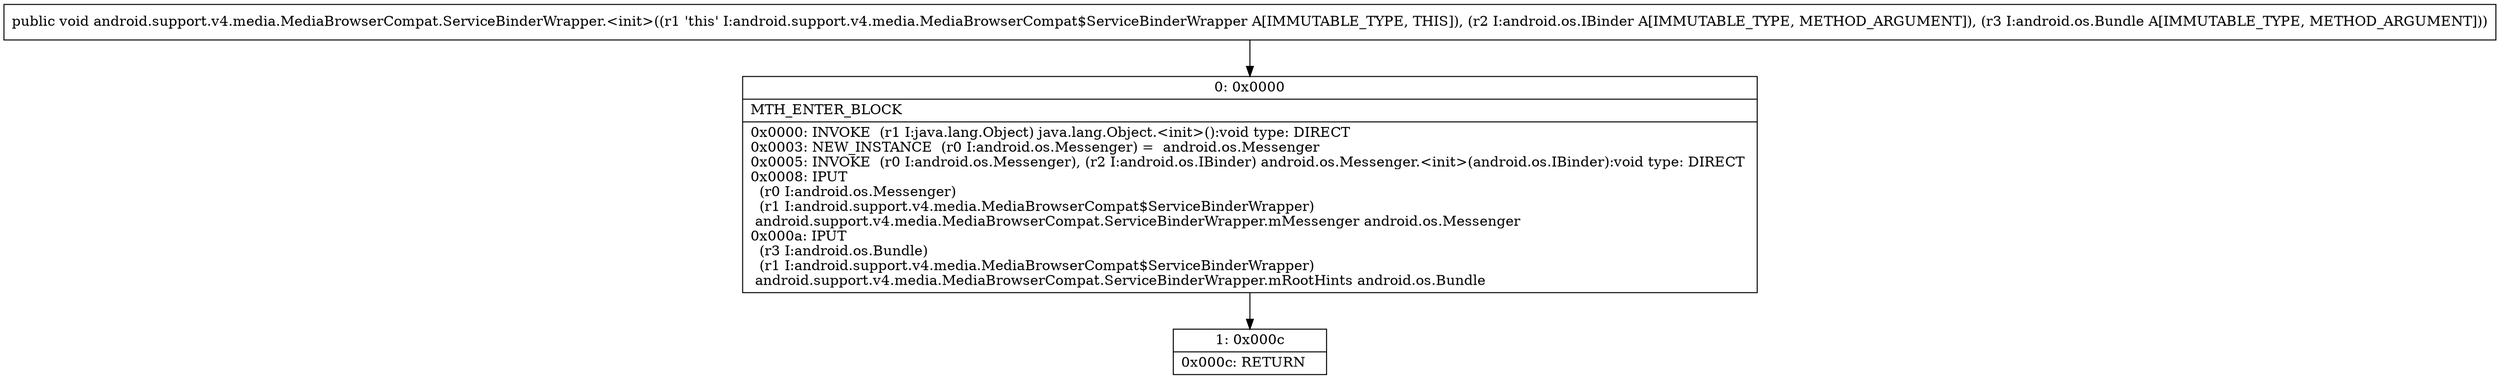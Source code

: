 digraph "CFG forandroid.support.v4.media.MediaBrowserCompat.ServiceBinderWrapper.\<init\>(Landroid\/os\/IBinder;Landroid\/os\/Bundle;)V" {
Node_0 [shape=record,label="{0\:\ 0x0000|MTH_ENTER_BLOCK\l|0x0000: INVOKE  (r1 I:java.lang.Object) java.lang.Object.\<init\>():void type: DIRECT \l0x0003: NEW_INSTANCE  (r0 I:android.os.Messenger) =  android.os.Messenger \l0x0005: INVOKE  (r0 I:android.os.Messenger), (r2 I:android.os.IBinder) android.os.Messenger.\<init\>(android.os.IBinder):void type: DIRECT \l0x0008: IPUT  \l  (r0 I:android.os.Messenger)\l  (r1 I:android.support.v4.media.MediaBrowserCompat$ServiceBinderWrapper)\l android.support.v4.media.MediaBrowserCompat.ServiceBinderWrapper.mMessenger android.os.Messenger \l0x000a: IPUT  \l  (r3 I:android.os.Bundle)\l  (r1 I:android.support.v4.media.MediaBrowserCompat$ServiceBinderWrapper)\l android.support.v4.media.MediaBrowserCompat.ServiceBinderWrapper.mRootHints android.os.Bundle \l}"];
Node_1 [shape=record,label="{1\:\ 0x000c|0x000c: RETURN   \l}"];
MethodNode[shape=record,label="{public void android.support.v4.media.MediaBrowserCompat.ServiceBinderWrapper.\<init\>((r1 'this' I:android.support.v4.media.MediaBrowserCompat$ServiceBinderWrapper A[IMMUTABLE_TYPE, THIS]), (r2 I:android.os.IBinder A[IMMUTABLE_TYPE, METHOD_ARGUMENT]), (r3 I:android.os.Bundle A[IMMUTABLE_TYPE, METHOD_ARGUMENT])) }"];
MethodNode -> Node_0;
Node_0 -> Node_1;
}

